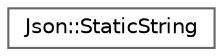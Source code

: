 digraph "Graphical Class Hierarchy"
{
 // LATEX_PDF_SIZE
  bgcolor="transparent";
  edge [fontname=Helvetica,fontsize=10,labelfontname=Helvetica,labelfontsize=10];
  node [fontname=Helvetica,fontsize=10,shape=box,height=0.2,width=0.4];
  rankdir="LR";
  Node0 [label="Json::StaticString",height=0.2,width=0.4,color="grey40", fillcolor="white", style="filled",URL="$class_json_1_1_static_string.html",tooltip="Lightweight wrapper to tag static string."];
}
